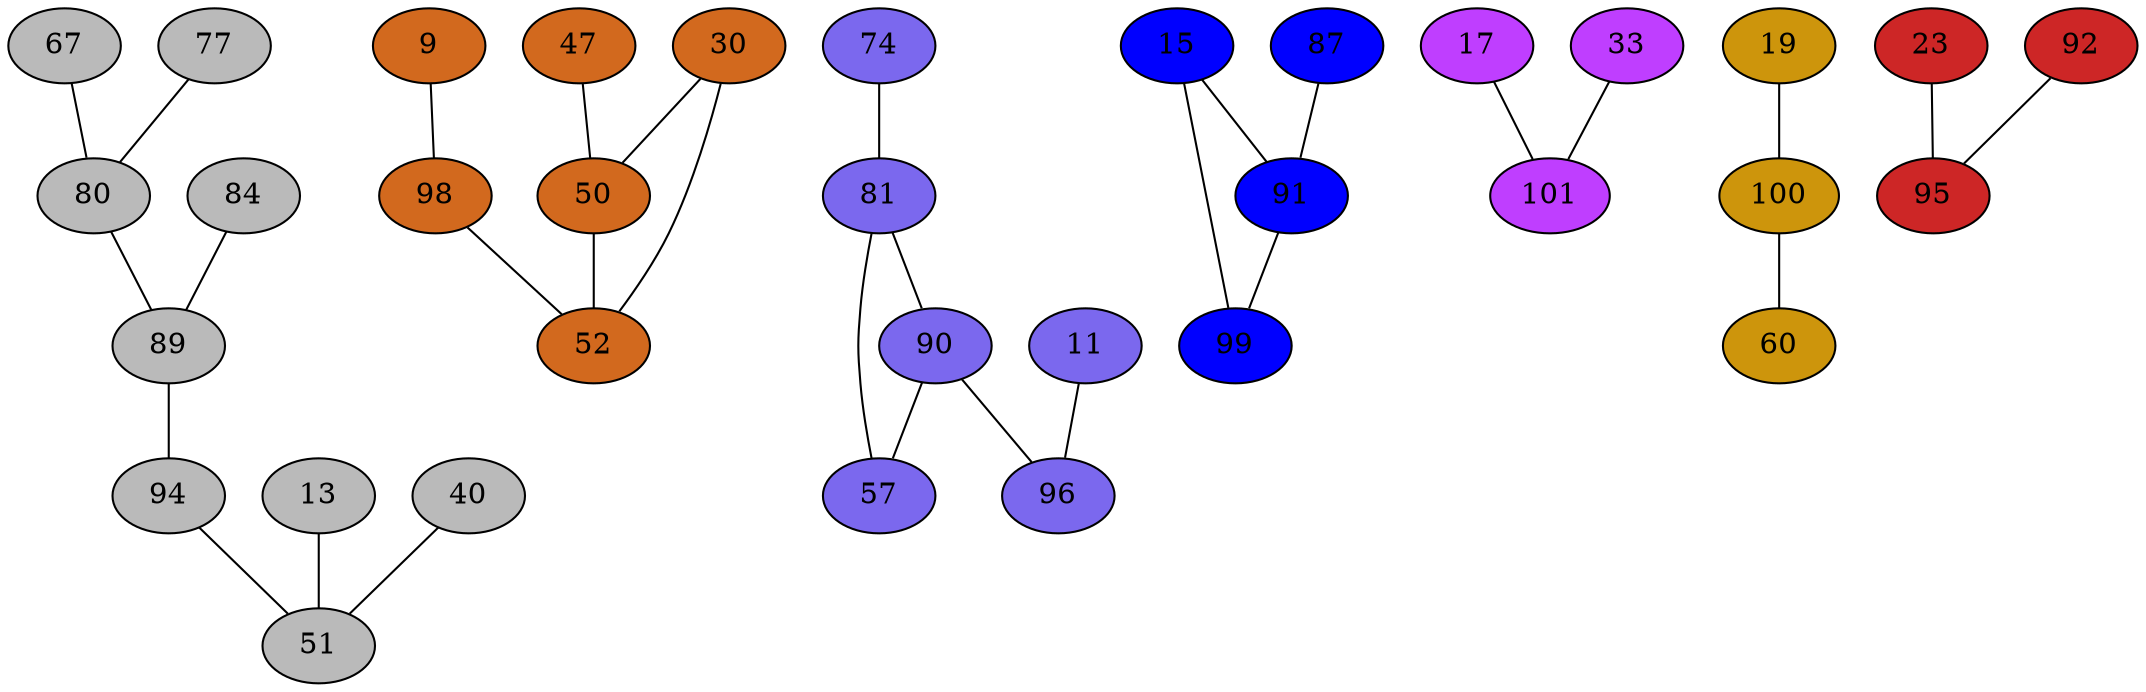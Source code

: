strict graph {
67[label="67" style=filled fillcolor="gray73"];
67 -- 80
9[label="9" style=filled fillcolor="chocolate"];
9 -- 98
74[label="74" style=filled fillcolor="mediumslateblue"];
74 -- 81
11[label="11" style=filled fillcolor="mediumslateblue"];
11 -- 96
77[label="77" style=filled fillcolor="gray73"];
77 -- 80
13[label="13" style=filled fillcolor="gray73"];
13 -- 51
15[label="15" style=filled fillcolor="blue1"];
15 -- 99
15 -- 91
80[label="80" style=filled fillcolor="gray73"];
80 -- 67
80 -- 89
80 -- 77
17[label="17" style=filled fillcolor="darkorchid1"];
17 -- 101
81[label="81" style=filled fillcolor="mediumslateblue"];
81 -- 57
81 -- 90
81 -- 74
19[label="19" style=filled fillcolor="darkgoldenrod3"];
19 -- 100
84[label="84" style=filled fillcolor="gray73"];
84 -- 89
23[label="23" style=filled fillcolor="firebrick3"];
23 -- 95
87[label="87" style=filled fillcolor="blue1"];
87 -- 91
89[label="89" style=filled fillcolor="gray73"];
89 -- 80
89 -- 84
89 -- 94
90[label="90" style=filled fillcolor="mediumslateblue"];
90 -- 96
90 -- 81
90 -- 57
91[label="91" style=filled fillcolor="blue1"];
91 -- 99
91 -- 87
91 -- 15
92[label="92" style=filled fillcolor="firebrick3"];
92 -- 95
94[label="94" style=filled fillcolor="gray73"];
94 -- 51
94 -- 89
30[label="30" style=filled fillcolor="chocolate"];
30 -- 50
30 -- 52
95[label="95" style=filled fillcolor="firebrick3"];
95 -- 23
95 -- 92
96[label="96" style=filled fillcolor="mediumslateblue"];
96 -- 90
96 -- 11
33[label="33" style=filled fillcolor="darkorchid1"];
33 -- 101
98[label="98" style=filled fillcolor="chocolate"];
98 -- 52
98 -- 9
99[label="99" style=filled fillcolor="blue1"];
99 -- 91
99 -- 15
100[label="100" style=filled fillcolor="darkgoldenrod3"];
100 -- 19
100 -- 60
101[label="101" style=filled fillcolor="darkorchid1"];
101 -- 33
101 -- 17
40[label="40" style=filled fillcolor="gray73"];
40 -- 51
47[label="47" style=filled fillcolor="chocolate"];
47 -- 50
50[label="50" style=filled fillcolor="chocolate"];
50 -- 52
50 -- 30
50 -- 47
51[label="51" style=filled fillcolor="gray73"];
51 -- 40
51 -- 13
51 -- 94
52[label="52" style=filled fillcolor="chocolate"];
52 -- 98
52 -- 50
52 -- 30
57[label="57" style=filled fillcolor="mediumslateblue"];
57 -- 81
57 -- 90
60[label="60" style=filled fillcolor="darkgoldenrod3"];
60 -- 100
}
